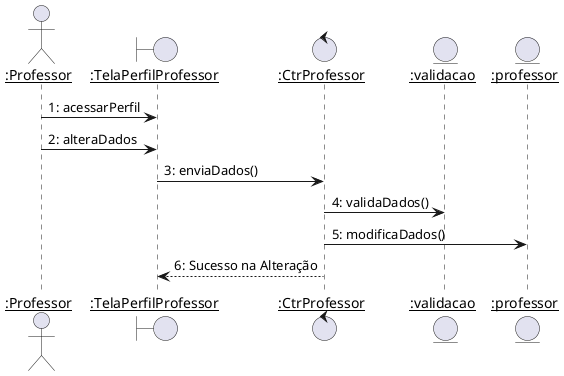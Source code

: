 @startuml alterar_professor
skinparam sequenceParticipant underline

actor ":Professor" as Professor
boundary ":TelaPerfilProfessor" as TelaPerfilProfessor
control ":CtrProfessor" as CtrProfessor
entity ":validacao" as validacao
entity ":professor" as professor



Professor -> TelaPerfilProfessor : 1: acessarPerfil
Professor -> TelaPerfilProfessor : 2: alteraDados
TelaPerfilProfessor -> CtrProfessor : 3: enviaDados()
CtrProfessor -> validacao: 4: validaDados()
CtrProfessor -> professor : 5: modificaDados()
CtrProfessor --> TelaPerfilProfessor --: 6: Sucesso na Alteração


@enduml 